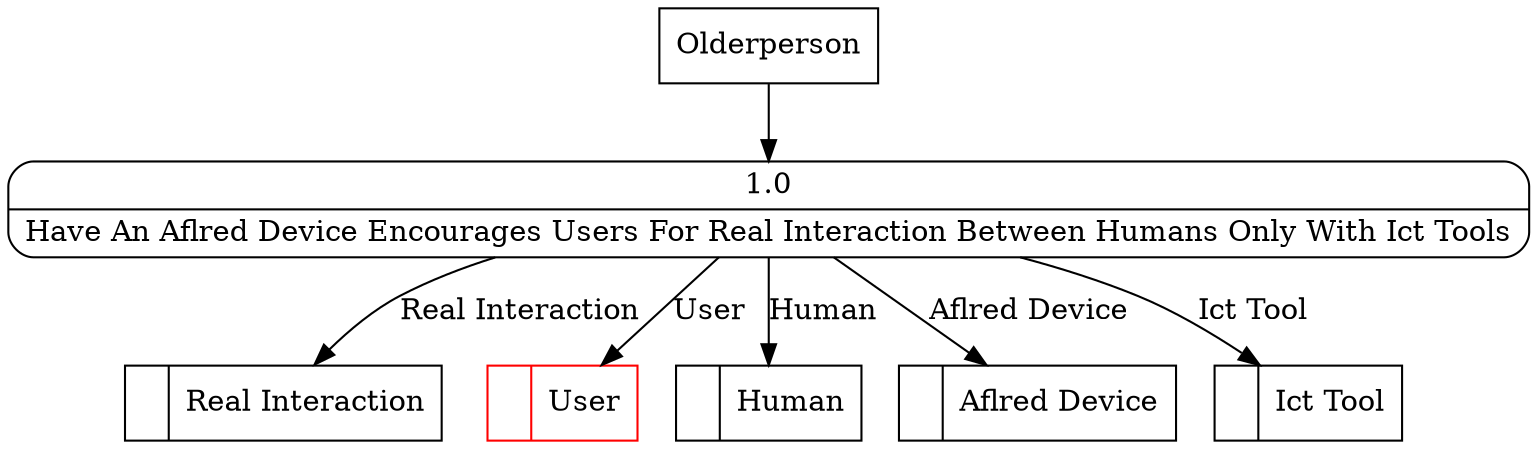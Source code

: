 digraph dfd2{ 
node[shape=record]
200 [label="<f0>  |<f1> Real Interaction " ];
201 [label="<f0>  |<f1> User " color=red];
202 [label="<f0>  |<f1> Human " ];
203 [label="<f0>  |<f1> Aflred Device " ];
204 [label="<f0>  |<f1> Ict Tool " ];
205 [label="Olderperson" shape=box];
206 [label="{<f0> 1.0|<f1> Have An Aflred Device Encourages Users For Real Interaction Between Humans Only With Ict Tools }" shape=Mrecord];
205 -> 206
206 -> 203 [label="Aflred Device"]
206 -> 201 [label="User"]
206 -> 200 [label="Real Interaction"]
206 -> 202 [label="Human"]
206 -> 204 [label="Ict Tool"]
}